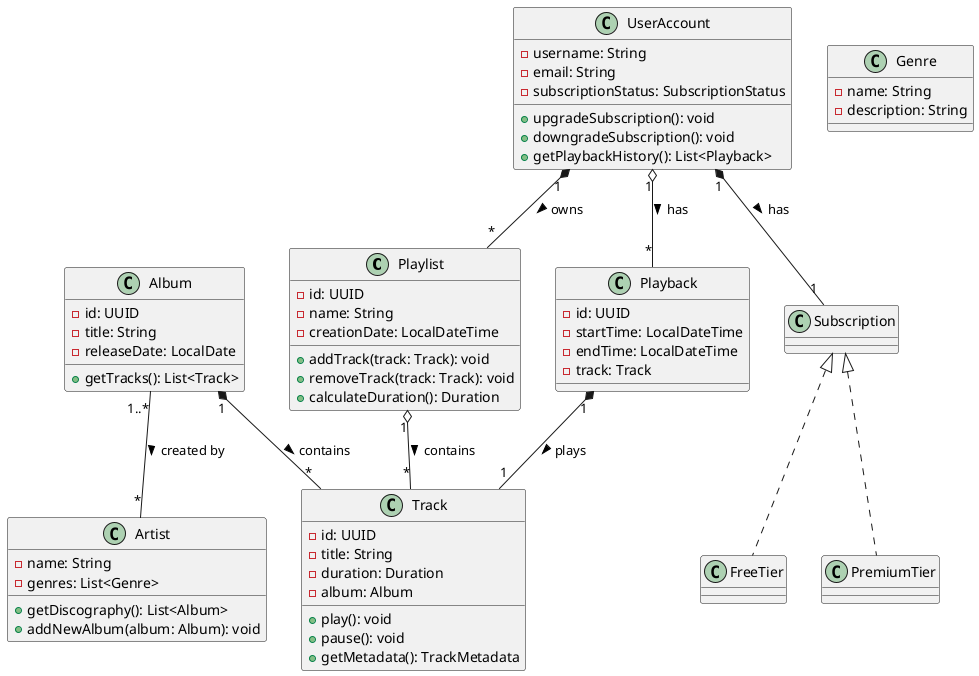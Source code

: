 ```plantuml
@startuml
class Playlist {
    - id: UUID
    - name: String
    - creationDate: LocalDateTime
    + addTrack(track: Track): void
    + removeTrack(track: Track): void
    + calculateDuration(): Duration
}

class UserAccount {
    - username: String
    - email: String
    - subscriptionStatus: SubscriptionStatus
    + upgradeSubscription(): void
    + downgradeSubscription(): void
    + getPlaybackHistory(): List<Playback>
}

class Track {
    - id: UUID
    - title: String
    - duration: Duration
    - album: Album
    + play(): void
    + pause(): void
    + getMetadata(): TrackMetadata
}

class Album {
    - id: UUID
    - title: String
    - releaseDate: LocalDate
    + getTracks(): List<Track>
}

class Artist {
    - name: String
    - genres: List<Genre>
    + getDiscography(): List<Album>
    + addNewAlbum(album: Album): void
}

class Playback {
    - id: UUID
    - startTime: LocalDateTime
    - endTime: LocalDateTime
    - track: Track
}

class Subscription {
}

class Genre {
    - name: String
    - description: String
}

class FreeTier {
}

class PremiumTier {
}

' Subscription relationships
Subscription <|.. FreeTier
Subscription <|.. PremiumTier

' UserAccount relationships
UserAccount "1" *-- "1" Subscription : has >
UserAccount "1" *-- "*" Playlist : owns >
UserAccount "1" o-- "*" Playback : has >

' Playlist relationships
Playlist "1" o-- "*" Track : contains >

' Album relationships
Album "1" *-- "*" Track : contains >
Album "1..*" -- "*" Artist : created by >

' Playback relationships
Playback "1" *-- "1" Track : plays >
@enduml
